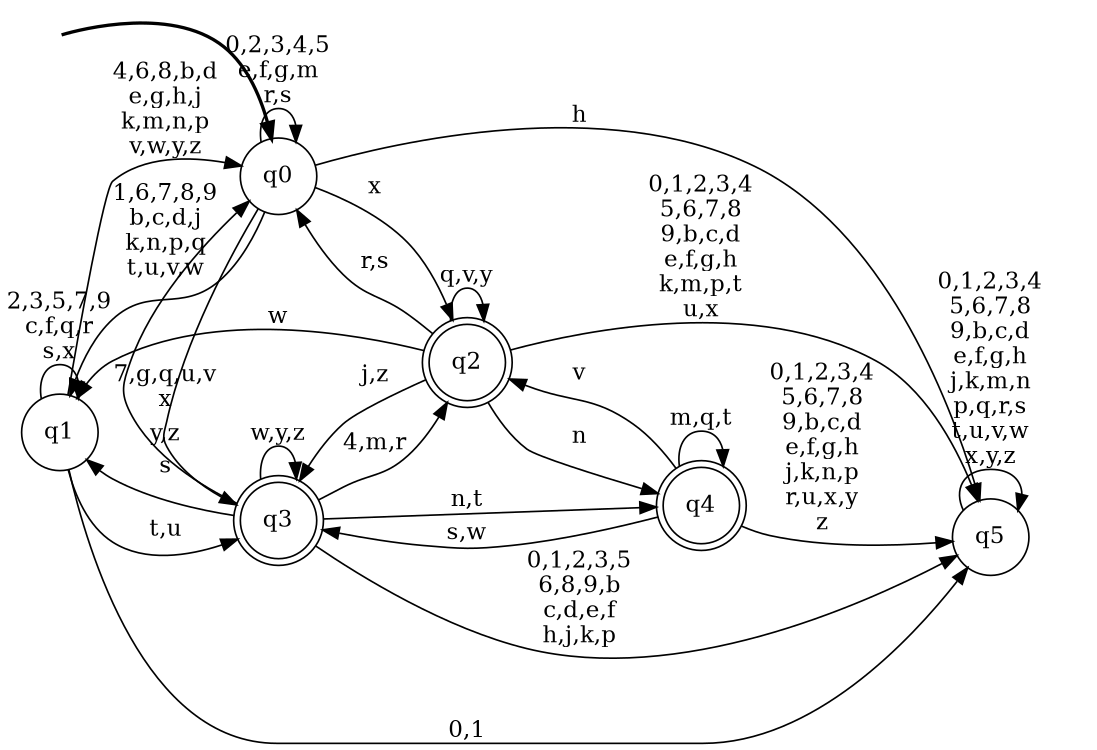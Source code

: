 digraph BlueStar {
__start0 [style = invis, shape = none, label = "", width = 0, height = 0];

rankdir=LR;
size="8,5";

s0 [style="filled", color="black", fillcolor="white" shape="circle", label="q0"];
s1 [style="filled", color="black", fillcolor="white" shape="circle", label="q1"];
s2 [style="rounded,filled", color="black", fillcolor="white" shape="doublecircle", label="q2"];
s3 [style="rounded,filled", color="black", fillcolor="white" shape="doublecircle", label="q3"];
s4 [style="rounded,filled", color="black", fillcolor="white" shape="doublecircle", label="q4"];
s5 [style="filled", color="black", fillcolor="white" shape="circle", label="q5"];
subgraph cluster_main { 
	graph [pad=".75", ranksep="0.15", nodesep="0.15"];
	 style=invis; 
	__start0 -> s0 [penwidth=2];
}
s0 -> s0 [label="0,2,3,4,5\ne,f,g,m\nr,s"];
s0 -> s1 [label="1,6,7,8,9\nb,c,d,j\nk,n,p,q\nt,u,v,w"];
s0 -> s2 [label="x"];
s0 -> s3 [label="y,z"];
s0 -> s5 [label="h"];
s1 -> s0 [label="4,6,8,b,d\ne,g,h,j\nk,m,n,p\nv,w,y,z"];
s1 -> s1 [label="2,3,5,7,9\nc,f,q,r\ns,x"];
s1 -> s3 [label="t,u"];
s1 -> s5 [label="0,1"];
s2 -> s0 [label="r,s"];
s2 -> s1 [label="w"];
s2 -> s2 [label="q,v,y"];
s2 -> s3 [label="j,z"];
s2 -> s4 [label="n"];
s2 -> s5 [label="0,1,2,3,4\n5,6,7,8\n9,b,c,d\ne,f,g,h\nk,m,p,t\nu,x"];
s3 -> s0 [label="7,g,q,u,v\nx"];
s3 -> s1 [label="s"];
s3 -> s2 [label="4,m,r"];
s3 -> s3 [label="w,y,z"];
s3 -> s4 [label="n,t"];
s3 -> s5 [label="0,1,2,3,5\n6,8,9,b\nc,d,e,f\nh,j,k,p"];
s4 -> s2 [label="v"];
s4 -> s3 [label="s,w"];
s4 -> s4 [label="m,q,t"];
s4 -> s5 [label="0,1,2,3,4\n5,6,7,8\n9,b,c,d\ne,f,g,h\nj,k,n,p\nr,u,x,y\nz"];
s5 -> s5 [label="0,1,2,3,4\n5,6,7,8\n9,b,c,d\ne,f,g,h\nj,k,m,n\np,q,r,s\nt,u,v,w\nx,y,z"];

}